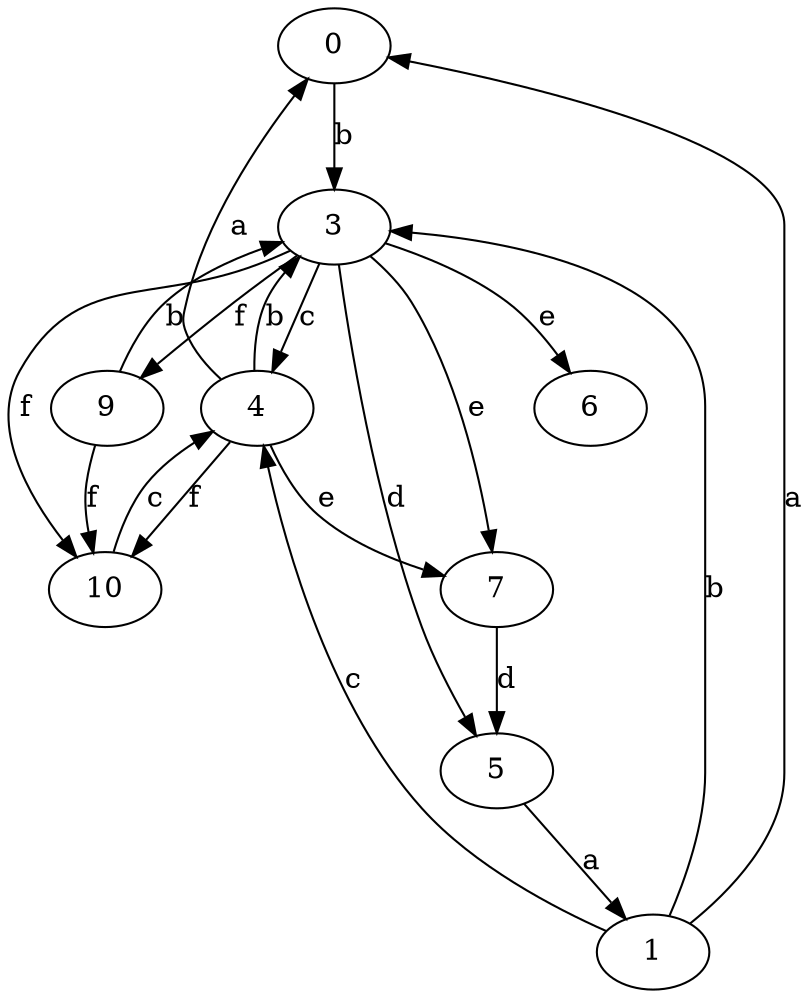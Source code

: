 strict digraph  {
0;
1;
3;
4;
5;
6;
7;
9;
10;
0 -> 3  [label=b];
1 -> 0  [label=a];
1 -> 3  [label=b];
1 -> 4  [label=c];
3 -> 4  [label=c];
3 -> 5  [label=d];
3 -> 6  [label=e];
3 -> 7  [label=e];
3 -> 9  [label=f];
3 -> 10  [label=f];
4 -> 0  [label=a];
4 -> 3  [label=b];
4 -> 7  [label=e];
4 -> 10  [label=f];
5 -> 1  [label=a];
7 -> 5  [label=d];
9 -> 3  [label=b];
9 -> 10  [label=f];
10 -> 4  [label=c];
}
